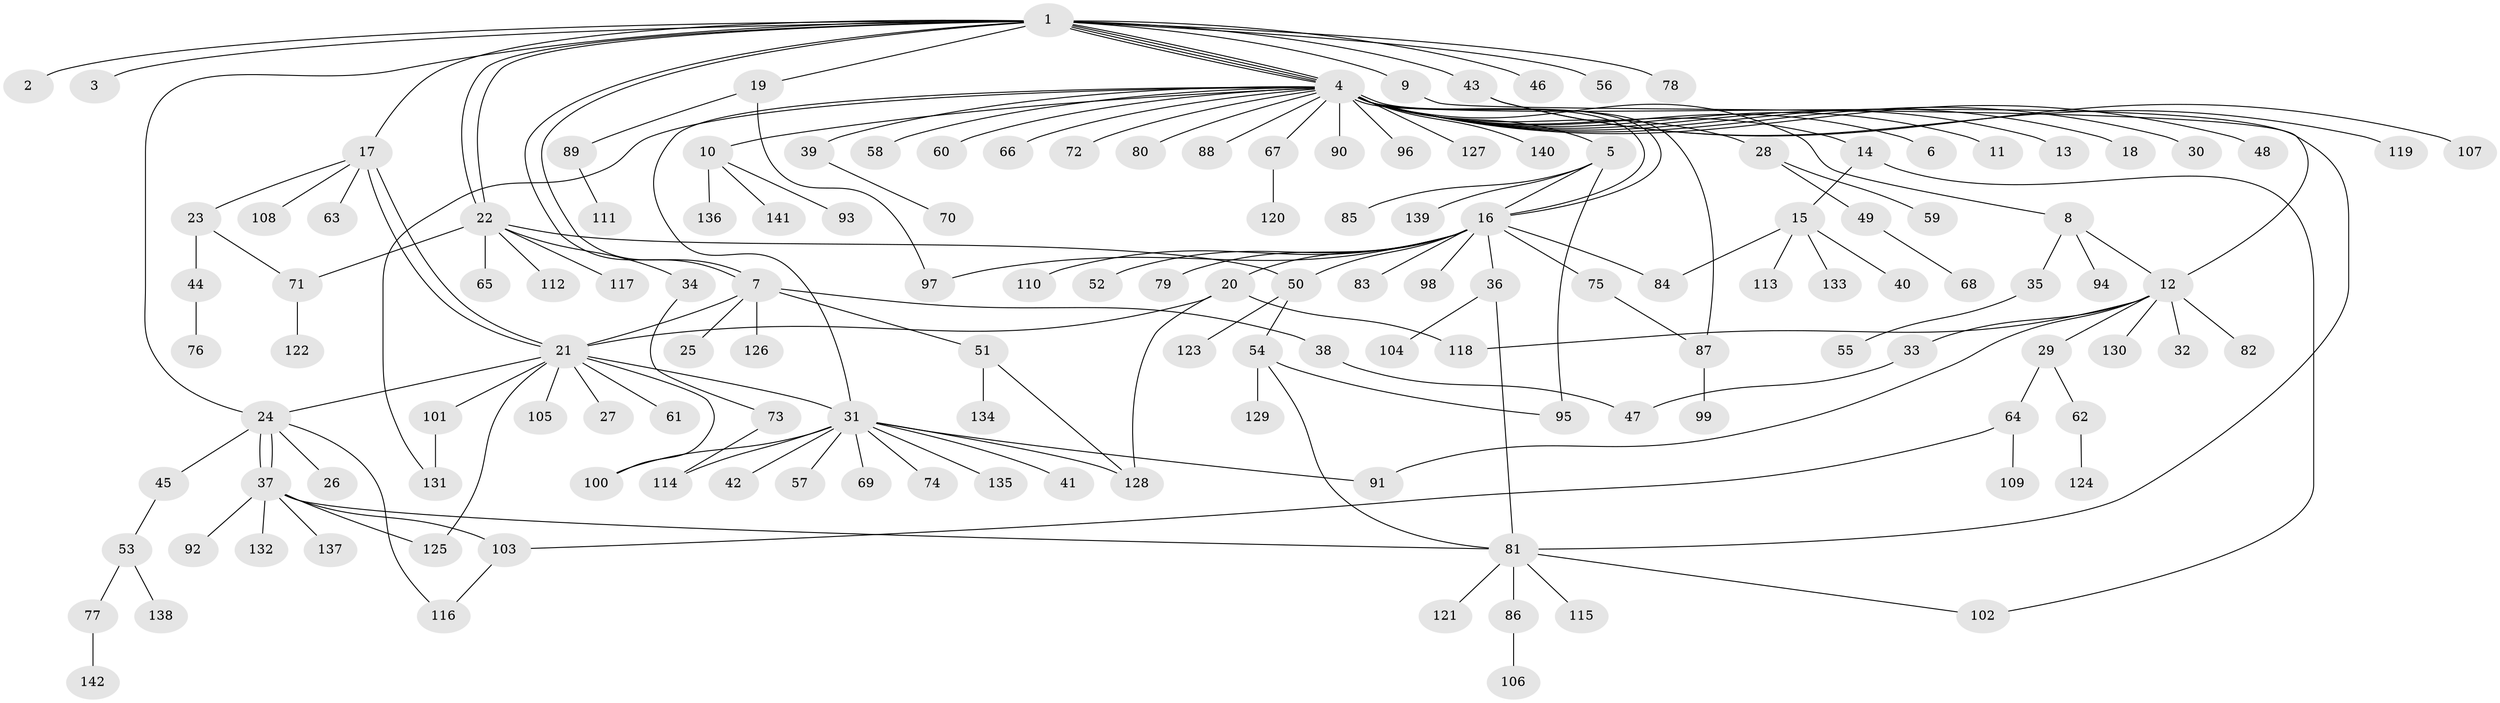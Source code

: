 // coarse degree distribution, {1: 0.5, 9: 0.022727272727272728, 2: 0.18181818181818182, 8: 0.045454545454545456, 4: 0.06818181818181818, 25: 0.022727272727272728, 3: 0.09090909090909091, 5: 0.022727272727272728, 6: 0.022727272727272728, 7: 0.022727272727272728}
// Generated by graph-tools (version 1.1) at 2025/36/03/04/25 23:36:39]
// undirected, 142 vertices, 176 edges
graph export_dot {
  node [color=gray90,style=filled];
  1;
  2;
  3;
  4;
  5;
  6;
  7;
  8;
  9;
  10;
  11;
  12;
  13;
  14;
  15;
  16;
  17;
  18;
  19;
  20;
  21;
  22;
  23;
  24;
  25;
  26;
  27;
  28;
  29;
  30;
  31;
  32;
  33;
  34;
  35;
  36;
  37;
  38;
  39;
  40;
  41;
  42;
  43;
  44;
  45;
  46;
  47;
  48;
  49;
  50;
  51;
  52;
  53;
  54;
  55;
  56;
  57;
  58;
  59;
  60;
  61;
  62;
  63;
  64;
  65;
  66;
  67;
  68;
  69;
  70;
  71;
  72;
  73;
  74;
  75;
  76;
  77;
  78;
  79;
  80;
  81;
  82;
  83;
  84;
  85;
  86;
  87;
  88;
  89;
  90;
  91;
  92;
  93;
  94;
  95;
  96;
  97;
  98;
  99;
  100;
  101;
  102;
  103;
  104;
  105;
  106;
  107;
  108;
  109;
  110;
  111;
  112;
  113;
  114;
  115;
  116;
  117;
  118;
  119;
  120;
  121;
  122;
  123;
  124;
  125;
  126;
  127;
  128;
  129;
  130;
  131;
  132;
  133;
  134;
  135;
  136;
  137;
  138;
  139;
  140;
  141;
  142;
  1 -- 2;
  1 -- 3;
  1 -- 4;
  1 -- 4;
  1 -- 4;
  1 -- 4;
  1 -- 7;
  1 -- 7;
  1 -- 9;
  1 -- 17;
  1 -- 19;
  1 -- 22;
  1 -- 22;
  1 -- 24;
  1 -- 43;
  1 -- 46;
  1 -- 56;
  1 -- 78;
  4 -- 5;
  4 -- 6;
  4 -- 8;
  4 -- 10;
  4 -- 11;
  4 -- 13;
  4 -- 14;
  4 -- 16;
  4 -- 16;
  4 -- 18;
  4 -- 28;
  4 -- 30;
  4 -- 31;
  4 -- 39;
  4 -- 48;
  4 -- 58;
  4 -- 60;
  4 -- 66;
  4 -- 67;
  4 -- 72;
  4 -- 80;
  4 -- 81;
  4 -- 87;
  4 -- 88;
  4 -- 90;
  4 -- 96;
  4 -- 127;
  4 -- 131;
  4 -- 140;
  5 -- 16;
  5 -- 85;
  5 -- 95;
  5 -- 139;
  7 -- 21;
  7 -- 25;
  7 -- 38;
  7 -- 51;
  7 -- 126;
  8 -- 12;
  8 -- 35;
  8 -- 94;
  9 -- 12;
  10 -- 93;
  10 -- 136;
  10 -- 141;
  12 -- 29;
  12 -- 32;
  12 -- 33;
  12 -- 82;
  12 -- 91;
  12 -- 118;
  12 -- 130;
  14 -- 15;
  14 -- 102;
  15 -- 40;
  15 -- 84;
  15 -- 113;
  15 -- 133;
  16 -- 20;
  16 -- 36;
  16 -- 50;
  16 -- 52;
  16 -- 75;
  16 -- 79;
  16 -- 83;
  16 -- 84;
  16 -- 97;
  16 -- 98;
  16 -- 110;
  17 -- 21;
  17 -- 21;
  17 -- 23;
  17 -- 63;
  17 -- 108;
  19 -- 89;
  19 -- 97;
  20 -- 21;
  20 -- 118;
  20 -- 128;
  21 -- 24;
  21 -- 27;
  21 -- 31;
  21 -- 61;
  21 -- 100;
  21 -- 101;
  21 -- 105;
  21 -- 125;
  22 -- 34;
  22 -- 50;
  22 -- 65;
  22 -- 71;
  22 -- 112;
  22 -- 117;
  23 -- 44;
  23 -- 71;
  24 -- 26;
  24 -- 37;
  24 -- 37;
  24 -- 45;
  24 -- 116;
  28 -- 49;
  28 -- 59;
  29 -- 62;
  29 -- 64;
  31 -- 41;
  31 -- 42;
  31 -- 57;
  31 -- 69;
  31 -- 74;
  31 -- 91;
  31 -- 100;
  31 -- 114;
  31 -- 128;
  31 -- 135;
  33 -- 47;
  34 -- 73;
  35 -- 55;
  36 -- 81;
  36 -- 104;
  37 -- 81;
  37 -- 92;
  37 -- 103;
  37 -- 125;
  37 -- 132;
  37 -- 137;
  38 -- 47;
  39 -- 70;
  43 -- 107;
  43 -- 119;
  44 -- 76;
  45 -- 53;
  49 -- 68;
  50 -- 54;
  50 -- 123;
  51 -- 128;
  51 -- 134;
  53 -- 77;
  53 -- 138;
  54 -- 81;
  54 -- 95;
  54 -- 129;
  62 -- 124;
  64 -- 103;
  64 -- 109;
  67 -- 120;
  71 -- 122;
  73 -- 114;
  75 -- 87;
  77 -- 142;
  81 -- 86;
  81 -- 102;
  81 -- 115;
  81 -- 121;
  86 -- 106;
  87 -- 99;
  89 -- 111;
  101 -- 131;
  103 -- 116;
}
